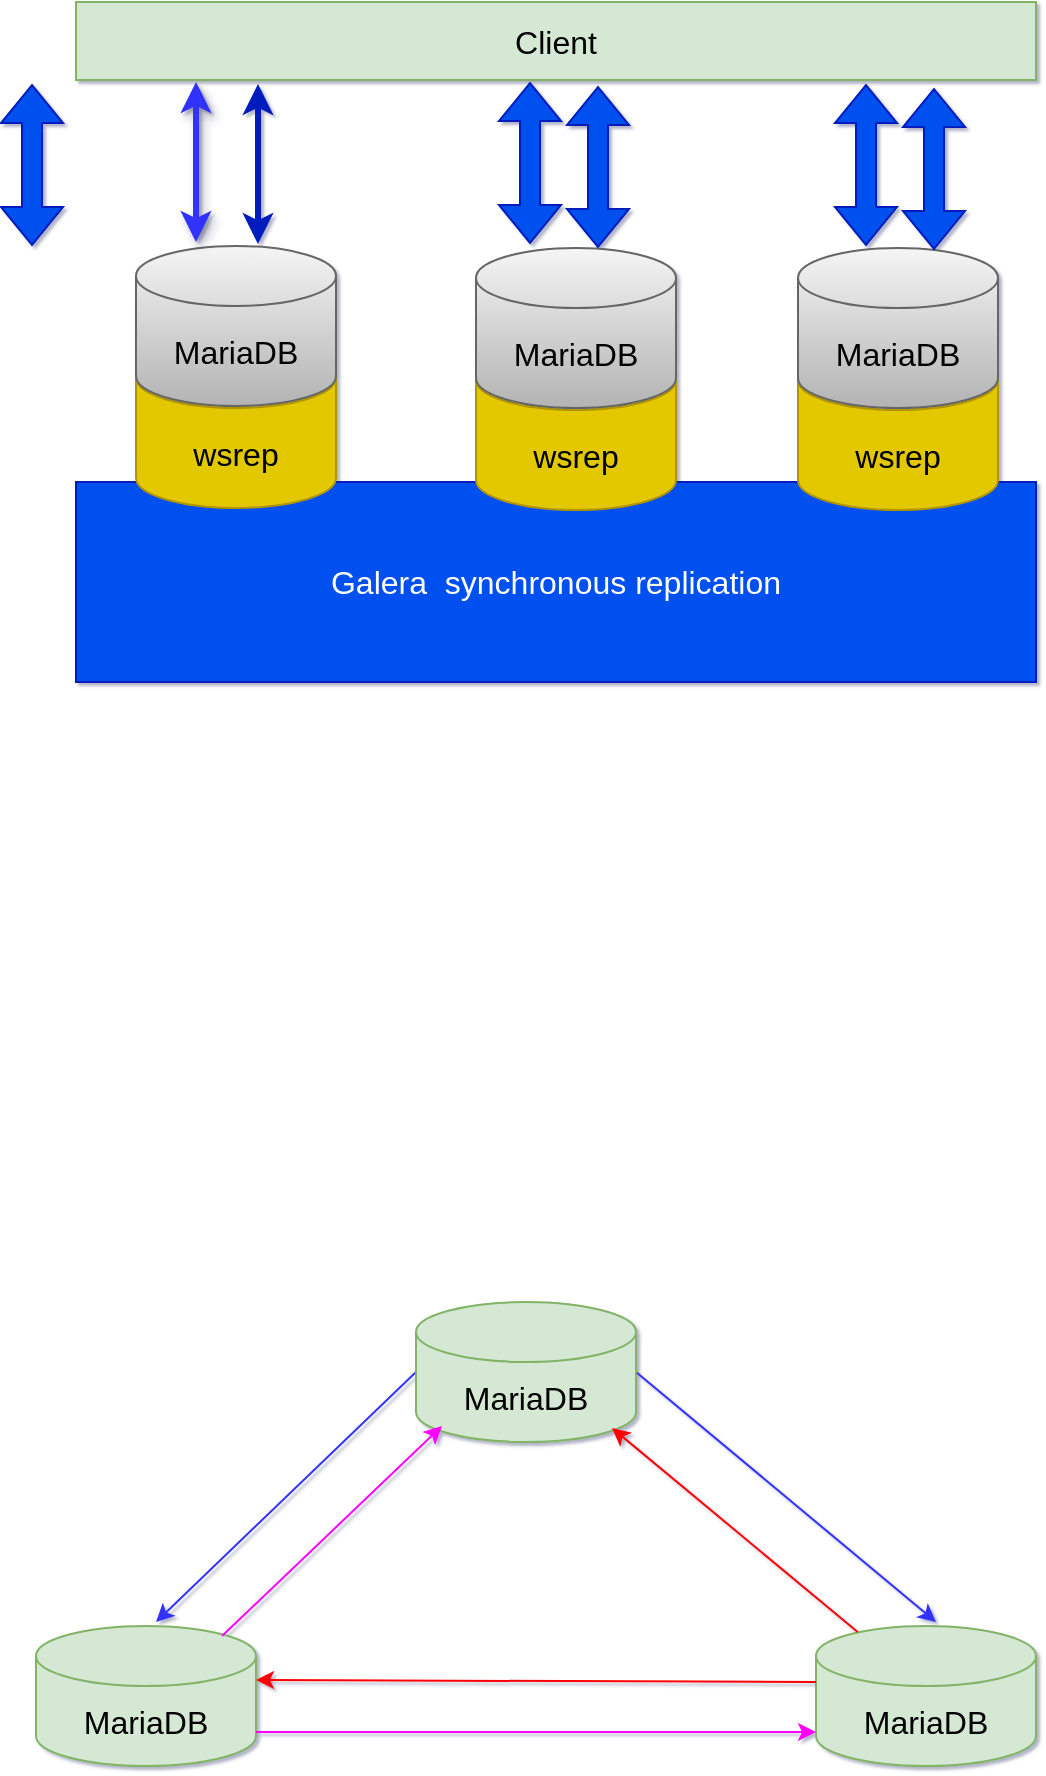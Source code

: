 <mxfile version="18.0.7" type="github">
  <diagram id="AT_RJWAcgIRyslCEVuBL" name="Page-1">
    <mxGraphModel dx="2066" dy="1129" grid="1" gridSize="10" guides="1" tooltips="1" connect="1" arrows="1" fold="1" page="1" pageScale="1" pageWidth="827" pageHeight="1169" math="0" shadow="1">
      <root>
        <mxCell id="0" />
        <mxCell id="1" parent="0" />
        <mxCell id="8z6sF6bGDyCqWYpIpl7h-16" value="" style="group" vertex="1" connectable="0" parent="1">
          <mxGeometry x="140" y="850" width="500" height="232" as="geometry" />
        </mxCell>
        <mxCell id="8z6sF6bGDyCqWYpIpl7h-3" value="&lt;font style=&quot;font-size: 16px;&quot;&gt;MariaDB&lt;/font&gt;" style="shape=cylinder3;whiteSpace=wrap;html=1;boundedLbl=1;backgroundOutline=1;size=15;fillColor=#d5e8d4;strokeColor=#82b366;" vertex="1" parent="8z6sF6bGDyCqWYpIpl7h-16">
          <mxGeometry x="390" y="162" width="110" height="70" as="geometry" />
        </mxCell>
        <mxCell id="8z6sF6bGDyCqWYpIpl7h-5" value="" style="endArrow=classic;html=1;rounded=0;exitX=0;exitY=0.5;exitDx=0;exitDy=0;exitPerimeter=0;strokeColor=#3333FF;" edge="1" parent="8z6sF6bGDyCqWYpIpl7h-16">
          <mxGeometry width="50" height="50" relative="1" as="geometry">
            <mxPoint x="190" y="35" as="sourcePoint" />
            <mxPoint x="60" y="160" as="targetPoint" />
          </mxGeometry>
        </mxCell>
        <mxCell id="8z6sF6bGDyCqWYpIpl7h-6" value="" style="endArrow=classic;html=1;rounded=0;exitX=1;exitY=0.5;exitDx=0;exitDy=0;exitPerimeter=0;strokeColor=#3333FF;" edge="1" parent="8z6sF6bGDyCqWYpIpl7h-16">
          <mxGeometry width="50" height="50" relative="1" as="geometry">
            <mxPoint x="300" y="35" as="sourcePoint" />
            <mxPoint x="450" y="160" as="targetPoint" />
          </mxGeometry>
        </mxCell>
        <mxCell id="8z6sF6bGDyCqWYpIpl7h-7" value="&lt;font style=&quot;font-size: 16px;&quot;&gt;MariaDB&lt;/font&gt;" style="shape=cylinder3;whiteSpace=wrap;html=1;boundedLbl=1;backgroundOutline=1;size=15;fillColor=#d5e8d4;strokeColor=#82b366;" vertex="1" parent="8z6sF6bGDyCqWYpIpl7h-16">
          <mxGeometry y="162" width="110" height="70" as="geometry" />
        </mxCell>
        <mxCell id="8z6sF6bGDyCqWYpIpl7h-8" value="&lt;font style=&quot;font-size: 16px;&quot;&gt;MariaDB&lt;/font&gt;" style="shape=cylinder3;whiteSpace=wrap;html=1;boundedLbl=1;backgroundOutline=1;size=15;fillColor=#d5e8d4;strokeColor=#82b366;" vertex="1" parent="8z6sF6bGDyCqWYpIpl7h-16">
          <mxGeometry x="190" width="110" height="70" as="geometry" />
        </mxCell>
        <mxCell id="8z6sF6bGDyCqWYpIpl7h-9" value="" style="endArrow=classic;html=1;rounded=0;exitX=1;exitY=1;exitDx=0;exitDy=-15;exitPerimeter=0;entryX=0;entryY=1;entryDx=0;entryDy=-15;entryPerimeter=0;strokeColor=#FF00FF;" edge="1" parent="8z6sF6bGDyCqWYpIpl7h-16">
          <mxGeometry width="50" height="50" relative="1" as="geometry">
            <mxPoint x="110" y="215" as="sourcePoint" />
            <mxPoint x="390" y="215" as="targetPoint" />
          </mxGeometry>
        </mxCell>
        <mxCell id="8z6sF6bGDyCqWYpIpl7h-10" value="" style="endArrow=classic;html=1;rounded=0;entryX=1;entryY=0.5;entryDx=0;entryDy=0;entryPerimeter=0;exitX=0;exitY=0.5;exitDx=0;exitDy=0;exitPerimeter=0;strokeColor=#FF0000;" edge="1" parent="8z6sF6bGDyCqWYpIpl7h-16">
          <mxGeometry width="50" height="50" relative="1" as="geometry">
            <mxPoint x="390" y="190" as="sourcePoint" />
            <mxPoint x="110" y="189" as="targetPoint" />
          </mxGeometry>
        </mxCell>
        <mxCell id="8z6sF6bGDyCqWYpIpl7h-12" value="" style="endArrow=classic;html=1;rounded=0;entryX=0;entryY=1;entryDx=0;entryDy=-15;entryPerimeter=0;strokeColor=#FF00FF;" edge="1" parent="8z6sF6bGDyCqWYpIpl7h-16">
          <mxGeometry width="50" height="50" relative="1" as="geometry">
            <mxPoint x="93" y="167" as="sourcePoint" />
            <mxPoint x="203" y="62" as="targetPoint" />
          </mxGeometry>
        </mxCell>
        <mxCell id="8z6sF6bGDyCqWYpIpl7h-14" value="" style="endArrow=classic;html=1;rounded=0;strokeColor=#FF0000;" edge="1" parent="8z6sF6bGDyCqWYpIpl7h-16">
          <mxGeometry width="50" height="50" relative="1" as="geometry">
            <mxPoint x="410.847" y="165" as="sourcePoint" />
            <mxPoint x="288" y="63" as="targetPoint" />
          </mxGeometry>
        </mxCell>
        <mxCell id="8z6sF6bGDyCqWYpIpl7h-18" value="Client" style="text;html=1;strokeColor=#82b366;fillColor=#d5e8d4;align=center;verticalAlign=middle;whiteSpace=wrap;rounded=0;fontSize=16;" vertex="1" parent="1">
          <mxGeometry x="160" y="200" width="480" height="39" as="geometry" />
        </mxCell>
        <mxCell id="8z6sF6bGDyCqWYpIpl7h-19" value="Galera&amp;nbsp; synchronous replication" style="text;html=1;strokeColor=#001DBC;fillColor=#0050ef;align=center;verticalAlign=middle;whiteSpace=wrap;rounded=0;fontSize=16;fontColor=#ffffff;" vertex="1" parent="1">
          <mxGeometry x="160" y="440" width="480" height="100" as="geometry" />
        </mxCell>
        <mxCell id="8z6sF6bGDyCqWYpIpl7h-21" value="&lt;span style=&quot;font-size: 16px;&quot;&gt;wsrep&lt;/span&gt;" style="shape=cylinder3;whiteSpace=wrap;html=1;boundedLbl=1;backgroundOutline=1;size=15;fillColor=#e3c800;strokeColor=#B09500;fontColor=#000000;" vertex="1" parent="1">
          <mxGeometry x="190" y="373" width="100" height="80" as="geometry" />
        </mxCell>
        <mxCell id="8z6sF6bGDyCqWYpIpl7h-20" value="&lt;font style=&quot;font-size: 16px;&quot;&gt;MariaDB&lt;/font&gt;" style="shape=cylinder3;whiteSpace=wrap;html=1;boundedLbl=1;backgroundOutline=1;size=15;fillColor=#f5f5f5;strokeColor=#666666;gradientColor=#b3b3b3;" vertex="1" parent="1">
          <mxGeometry x="190" y="322" width="100" height="80" as="geometry" />
        </mxCell>
        <mxCell id="8z6sF6bGDyCqWYpIpl7h-24" value="&lt;span style=&quot;font-size: 16px;&quot;&gt;wsrep&lt;/span&gt;" style="shape=cylinder3;whiteSpace=wrap;html=1;boundedLbl=1;backgroundOutline=1;size=15;fillColor=#e3c800;strokeColor=#B09500;fontColor=#000000;" vertex="1" parent="1">
          <mxGeometry x="360" y="374" width="100" height="80" as="geometry" />
        </mxCell>
        <mxCell id="8z6sF6bGDyCqWYpIpl7h-25" value="&lt;font style=&quot;font-size: 16px;&quot;&gt;MariaDB&lt;/font&gt;" style="shape=cylinder3;whiteSpace=wrap;html=1;boundedLbl=1;backgroundOutline=1;size=15;fillColor=#f5f5f5;strokeColor=#666666;gradientColor=#b3b3b3;" vertex="1" parent="1">
          <mxGeometry x="360" y="323" width="100" height="80" as="geometry" />
        </mxCell>
        <mxCell id="8z6sF6bGDyCqWYpIpl7h-26" value="&lt;span style=&quot;font-size: 16px;&quot;&gt;wsrep&lt;/span&gt;" style="shape=cylinder3;whiteSpace=wrap;html=1;boundedLbl=1;backgroundOutline=1;size=15;fillColor=#e3c800;strokeColor=#B09500;fontColor=#000000;" vertex="1" parent="1">
          <mxGeometry x="521" y="374" width="100" height="80" as="geometry" />
        </mxCell>
        <mxCell id="8z6sF6bGDyCqWYpIpl7h-27" value="&lt;font style=&quot;font-size: 16px;&quot;&gt;MariaDB&lt;/font&gt;" style="shape=cylinder3;whiteSpace=wrap;html=1;boundedLbl=1;backgroundOutline=1;size=15;fillColor=#f5f5f5;strokeColor=#666666;gradientColor=#b3b3b3;" vertex="1" parent="1">
          <mxGeometry x="521" y="323" width="100" height="80" as="geometry" />
        </mxCell>
        <mxCell id="8z6sF6bGDyCqWYpIpl7h-29" value="" style="shape=flexArrow;endArrow=classic;startArrow=classic;html=1;rounded=0;fontSize=16;strokeColor=#001DBC;fillColor=#0050ef;" edge="1" parent="1">
          <mxGeometry width="100" height="100" relative="1" as="geometry">
            <mxPoint x="138" y="322" as="sourcePoint" />
            <mxPoint x="138" y="241" as="targetPoint" />
          </mxGeometry>
        </mxCell>
        <mxCell id="8z6sF6bGDyCqWYpIpl7h-31" value="" style="shape=flexArrow;endArrow=classic;startArrow=classic;html=1;rounded=0;fontSize=16;strokeColor=#001DBC;fillColor=#0050ef;" edge="1" parent="1">
          <mxGeometry width="100" height="100" relative="1" as="geometry">
            <mxPoint x="387" y="321" as="sourcePoint" />
            <mxPoint x="387" y="240" as="targetPoint" />
          </mxGeometry>
        </mxCell>
        <mxCell id="8z6sF6bGDyCqWYpIpl7h-32" value="" style="shape=flexArrow;endArrow=classic;startArrow=classic;html=1;rounded=0;fontSize=16;strokeColor=#001DBC;fillColor=#0050ef;" edge="1" parent="1">
          <mxGeometry width="100" height="100" relative="1" as="geometry">
            <mxPoint x="421" y="323" as="sourcePoint" />
            <mxPoint x="421" y="242" as="targetPoint" />
          </mxGeometry>
        </mxCell>
        <mxCell id="8z6sF6bGDyCqWYpIpl7h-33" value="" style="shape=flexArrow;endArrow=classic;startArrow=classic;html=1;rounded=0;fontSize=16;strokeColor=#001DBC;fillColor=#0050ef;" edge="1" parent="1">
          <mxGeometry width="100" height="100" relative="1" as="geometry">
            <mxPoint x="555" y="322" as="sourcePoint" />
            <mxPoint x="555" y="241" as="targetPoint" />
          </mxGeometry>
        </mxCell>
        <mxCell id="8z6sF6bGDyCqWYpIpl7h-34" value="" style="shape=flexArrow;endArrow=classic;startArrow=classic;html=1;rounded=0;fontSize=16;strokeColor=#001DBC;fillColor=#0050ef;" edge="1" parent="1">
          <mxGeometry width="100" height="100" relative="1" as="geometry">
            <mxPoint x="589" y="324" as="sourcePoint" />
            <mxPoint x="589" y="243" as="targetPoint" />
          </mxGeometry>
        </mxCell>
        <mxCell id="8z6sF6bGDyCqWYpIpl7h-38" value="" style="endArrow=classic;startArrow=classic;html=1;rounded=0;fontSize=16;strokeColor=#3333FF;strokeWidth=3;fillColor=#0050ef;shadow=1;" edge="1" parent="1">
          <mxGeometry width="50" height="50" relative="1" as="geometry">
            <mxPoint x="220" y="320" as="sourcePoint" />
            <mxPoint x="220" y="240" as="targetPoint" />
          </mxGeometry>
        </mxCell>
        <mxCell id="8z6sF6bGDyCqWYpIpl7h-39" value="" style="endArrow=classic;startArrow=classic;html=1;rounded=0;fontSize=16;strokeColor=#001DBC;strokeWidth=3;fillColor=#0050ef;" edge="1" parent="1">
          <mxGeometry width="50" height="50" relative="1" as="geometry">
            <mxPoint x="251" y="321" as="sourcePoint" />
            <mxPoint x="251" y="241" as="targetPoint" />
          </mxGeometry>
        </mxCell>
      </root>
    </mxGraphModel>
  </diagram>
</mxfile>
